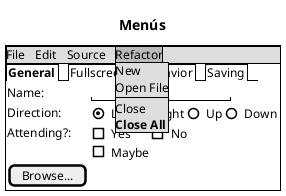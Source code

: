 @startsalt Samples
skin rose
skinparam classFontName Calibri
skinparam shadowing false

title Menús

{+

{* File | Edit | Source | Refactor 
 Refactor | New | Open File | - | Close | <b>Close All</b> }

    {/ <b>General | Fullscreen | Behavior | Saving }

    {
        Name:        | "                 "
        Direction:   | { (X) Left | () Right | () Up | () Down }
        Attending?:  | {  [] Yes | [] No  
                        [] Maybe }
        [Browse...]
    }

}

@endsalt